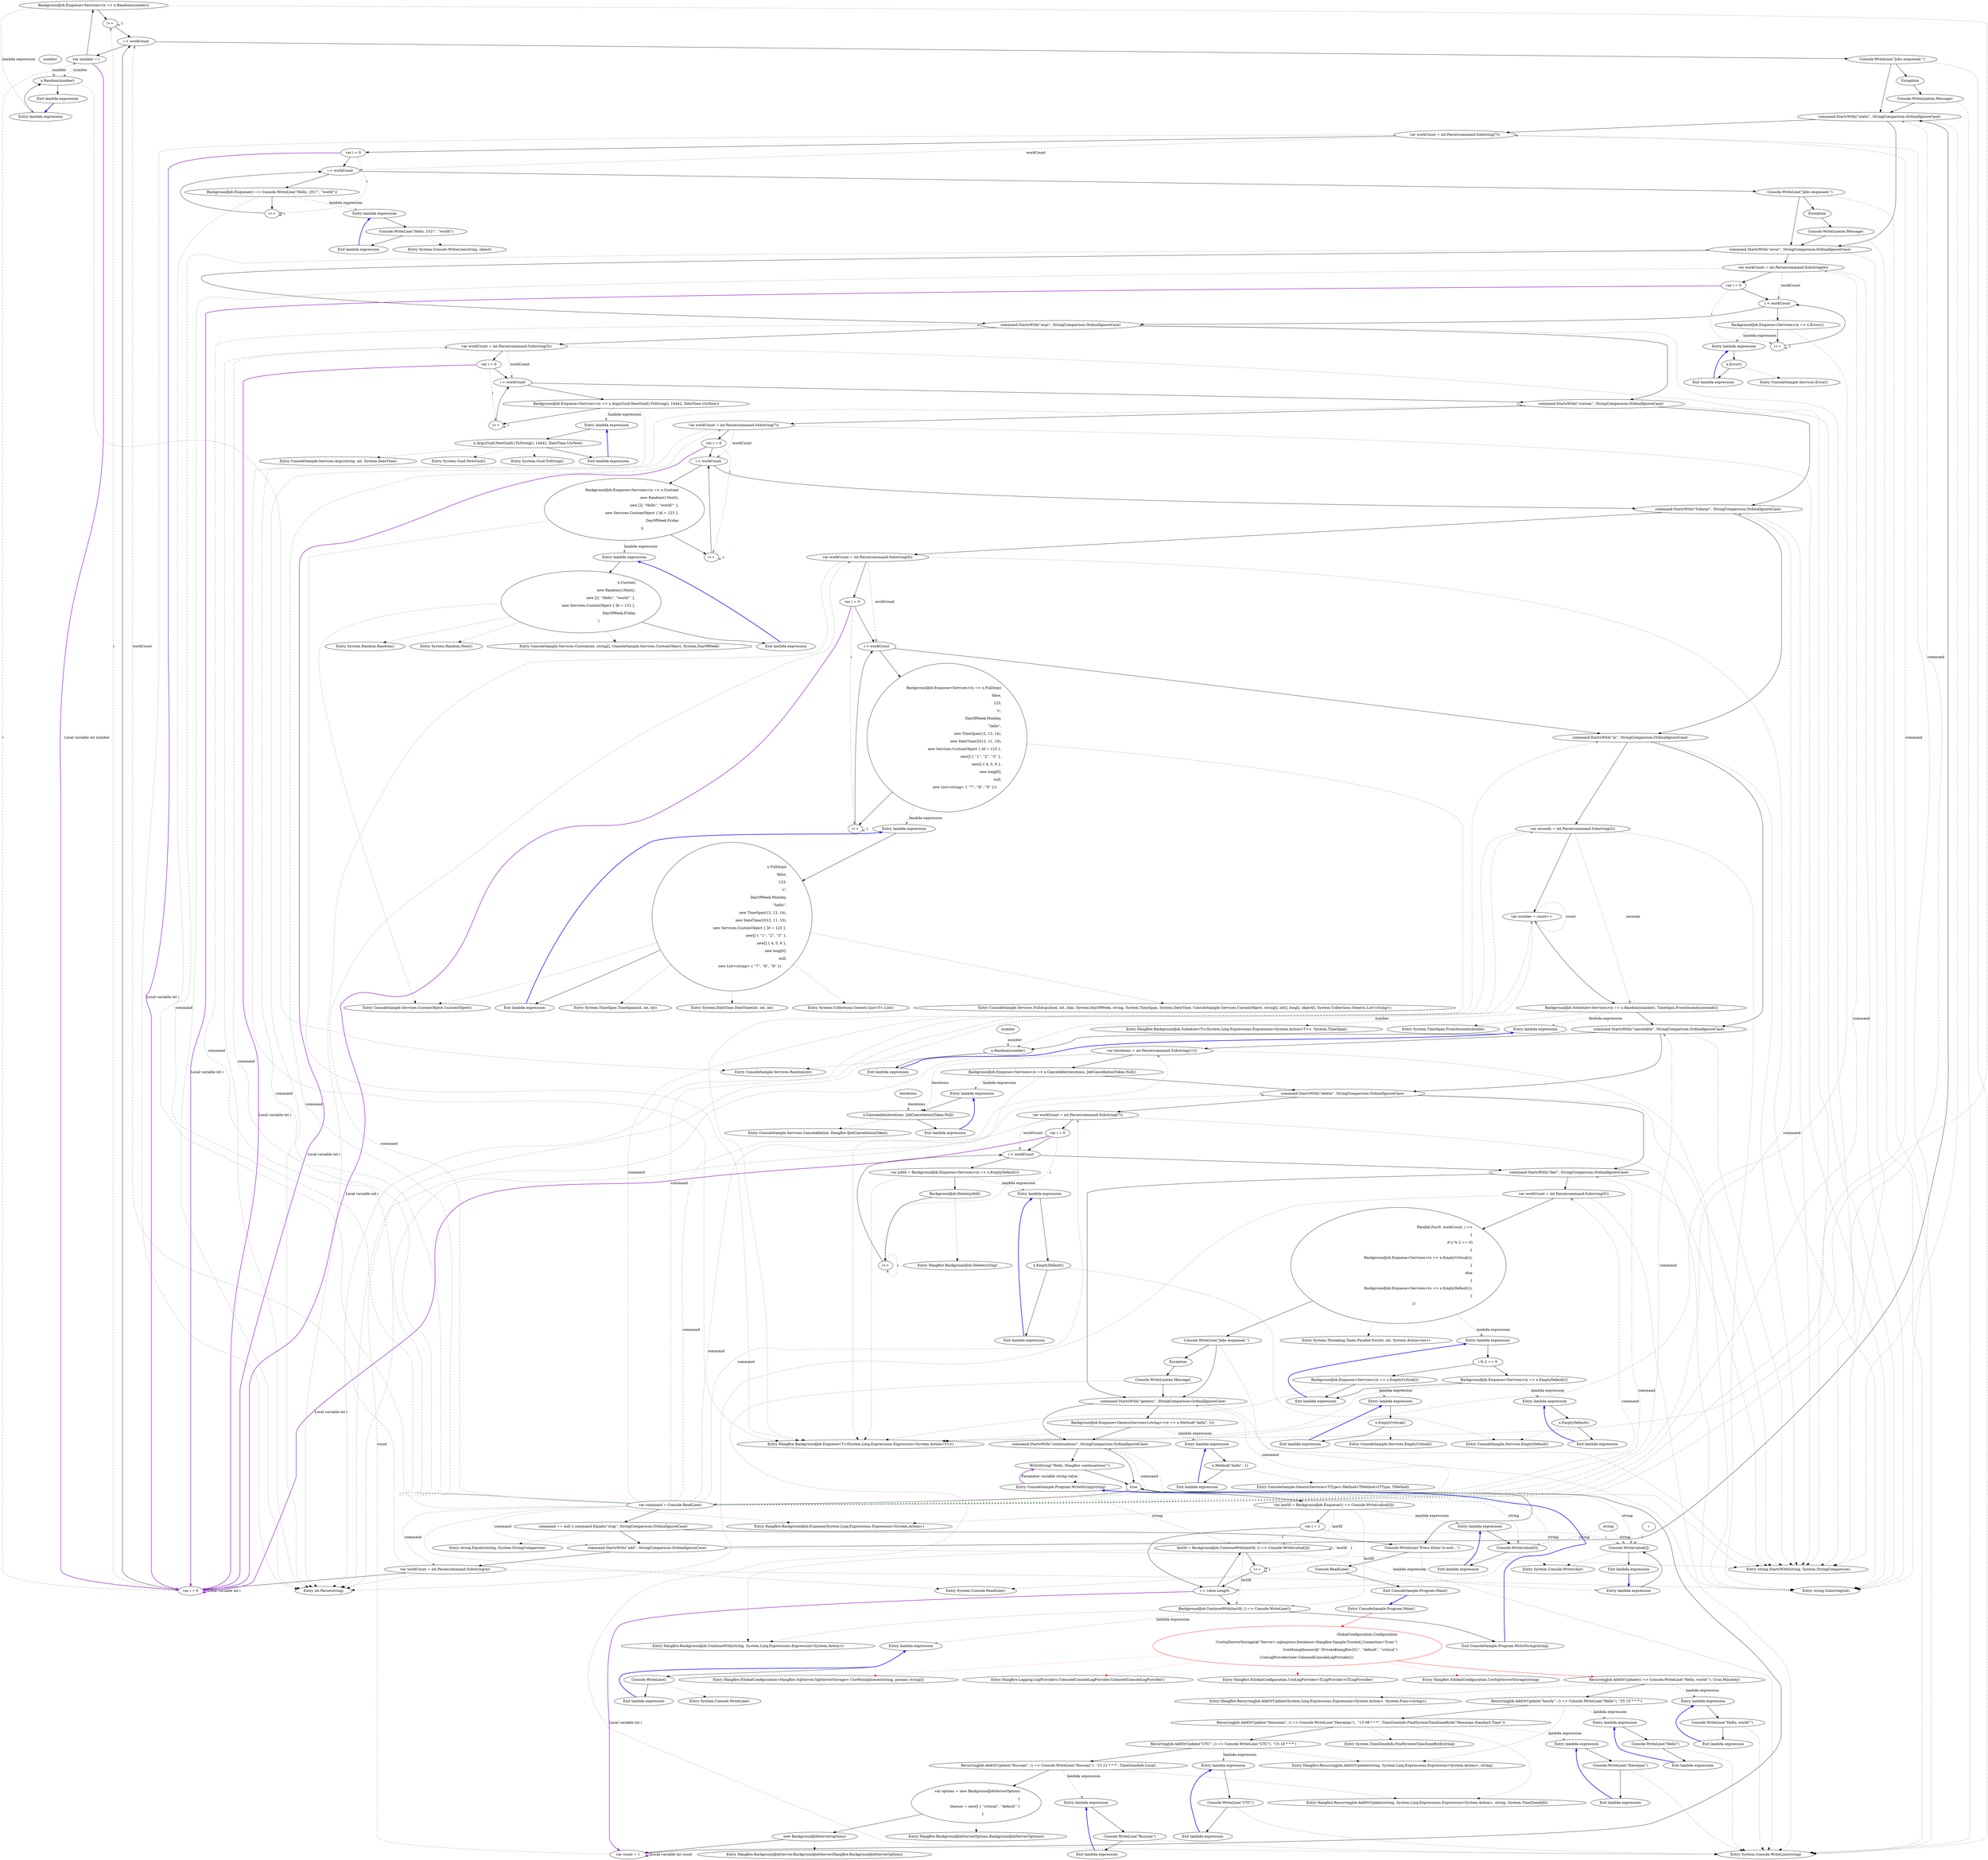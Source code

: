 digraph  {
n199 [label=number, span=""];
n200 [label=number, span=""];
n201 [label=iterations, span=""];
n202 [label=string, span=""];
n203 [label=i, span=""];
n0 [label="Entry ConsoleSample.Program.Main()", span="10-10", cluster="ConsoleSample.Program.Main()"];
n1 [label="GlobalConfiguration.Configuration\r\n                .UseSqlServerStorage(@''Server=.\sqlexpress;Database=Hangfire.Sample;Trusted_Connection=True;'')\r\n                .UseMsmqQueues(@''.\Private$\hangfire{0}'', ''default'', ''critical'')\r\n                .UseLogProvider(new ColouredConsoleLogProvider())", span="12-15", cluster="ConsoleSample.Program.Main()", color=red, community=0];
n2 [label="RecurringJob.AddOrUpdate(() => Console.WriteLine(''Hello, world!''), Cron.Minutely)", span="17-17", cluster="ConsoleSample.Program.Main()"];
n83 [label="Entry Hangfire.IGlobalConfiguration.UseSqlServerStorage(string)", span="25-25", cluster="Hangfire.IGlobalConfiguration.UseSqlServerStorage(string)"];
n84 [label="Entry Hangfire.IGlobalConfiguration<Hangfire.SqlServer.SqlServerStorage>.UseMsmqQueues(string, params string[])", span="24-24", cluster="Hangfire.IGlobalConfiguration<Hangfire.SqlServer.SqlServerStorage>.UseMsmqQueues(string, params string[])"];
n85 [label="Entry Hangfire.Logging.LogProviders.ColouredConsoleLogProvider.ColouredConsoleLogProvider()", span="1356-1356", cluster="Hangfire.Logging.LogProviders.ColouredConsoleLogProvider.ColouredConsoleLogProvider()"];
n86 [label="Entry Hangfire.IGlobalConfiguration.UseLogProvider<TLogProvider>(TLogProvider)", span="52-52", cluster="Hangfire.IGlobalConfiguration.UseLogProvider<TLogProvider>(TLogProvider)"];
n3 [label="RecurringJob.AddOrUpdate(''hourly'', () => Console.WriteLine(''Hello''), ''25 15 * * *'')", span="18-18", cluster="ConsoleSample.Program.Main()"];
n87 [label="Entry Hangfire.RecurringJob.AddOrUpdate(System.Linq.Expressions.Expression<System.Action>, System.Func<string>)", span="52-52", cluster="Hangfire.RecurringJob.AddOrUpdate(System.Linq.Expressions.Expression<System.Action>, System.Func<string>)"];
n106 [label="Entry lambda expression", span="17-17", cluster="lambda expression"];
n4 [label="RecurringJob.AddOrUpdate(''Hawaiian'', () => Console.WriteLine(''Hawaiian''),  ''15 08 * * *'', TimeZoneInfo.FindSystemTimeZoneById(''Hawaiian Standard Time''))", span="20-20", cluster="ConsoleSample.Program.Main()"];
n88 [label="Entry Hangfire.RecurringJob.AddOrUpdate(string, System.Linq.Expressions.Expression<System.Action>, string)", span="27-27", cluster="Hangfire.RecurringJob.AddOrUpdate(string, System.Linq.Expressions.Expression<System.Action>, string)"];
n109 [label="Entry lambda expression", span="18-18", cluster="lambda expression"];
n5 [label="RecurringJob.AddOrUpdate(''UTC'', () => Console.WriteLine(''UTC''), ''15 18 * * *'')", span="21-21", cluster="ConsoleSample.Program.Main()"];
n89 [label="Entry System.TimeZoneInfo.FindSystemTimeZoneById(string)", span="0-0", cluster="System.TimeZoneInfo.FindSystemTimeZoneById(string)"];
n90 [label="Entry Hangfire.RecurringJob.AddOrUpdate(string, System.Linq.Expressions.Expression<System.Action>, string, System.TimeZoneInfo)", span="96-96", cluster="Hangfire.RecurringJob.AddOrUpdate(string, System.Linq.Expressions.Expression<System.Action>, string, System.TimeZoneInfo)"];
n112 [label="Entry lambda expression", span="20-20", cluster="lambda expression"];
n6 [label="RecurringJob.AddOrUpdate(''Russian'', () => Console.WriteLine(''Russian''), ''15 21 * * *'', TimeZoneInfo.Local)", span="22-22", cluster="ConsoleSample.Program.Main()"];
n115 [label="Entry lambda expression", span="21-21", cluster="lambda expression"];
n7 [label="var options = new BackgroundJobServerOptions\r\n            {\r\n                Queues = new[] { ''critical'', ''default'' }\r\n            }", span="24-27", cluster="ConsoleSample.Program.Main()"];
n118 [label="Entry lambda expression", span="22-22", cluster="lambda expression"];
n8 [label="new BackgroundJobServer(options)", span="29-29", cluster="ConsoleSample.Program.Main()"];
n91 [label="Entry Hangfire.BackgroundJobServerOptions.BackgroundJobServerOptions()", span="33-33", cluster="Hangfire.BackgroundJobServerOptions.BackgroundJobServerOptions()"];
n9 [label="var count = 1", span="31-31", cluster="ConsoleSample.Program.Main()"];
n92 [label="Entry Hangfire.BackgroundJobServer.BackgroundJobServer(Hangfire.BackgroundJobServerOptions)", span="60-60", cluster="Hangfire.BackgroundJobServer.BackgroundJobServer(Hangfire.BackgroundJobServerOptions)"];
n10 [label=true, span="33-33", cluster="ConsoleSample.Program.Main()"];
n58 [label="var number = count++", span="134-134", cluster="ConsoleSample.Program.Main()"];
n11 [label="var command = Console.ReadLine()", span="35-35", cluster="ConsoleSample.Program.Main()"];
n80 [label="Console.WriteLine(''Press Enter to exit...'')", span="190-190", cluster="ConsoleSample.Program.Main()"];
n12 [label="command == null || command.Equals(''stop'', StringComparison.OrdinalIgnoreCase)", span="37-37", cluster="ConsoleSample.Program.Main()"];
n93 [label="Entry System.Console.ReadLine()", span="0-0", cluster="System.Console.ReadLine()"];
n13 [label="command.StartsWith(''add'', StringComparison.OrdinalIgnoreCase)", span="42-42", cluster="ConsoleSample.Program.Main()"];
n14 [label="var workCount = int.Parse(command.Substring(4))", span="46-46", cluster="ConsoleSample.Program.Main()"];
n23 [label="command.StartsWith(''static'', StringComparison.OrdinalIgnoreCase)", span="60-60", cluster="ConsoleSample.Program.Main()"];
n24 [label="var workCount = int.Parse(command.Substring(7))", span="64-64", cluster="ConsoleSample.Program.Main()"];
n32 [label="command.StartsWith(''error'', StringComparison.OrdinalIgnoreCase)", span="77-77", cluster="ConsoleSample.Program.Main()"];
n33 [label="var workCount = int.Parse(command.Substring(6))", span="79-79", cluster="ConsoleSample.Program.Main()"];
n38 [label="command.StartsWith(''args'', StringComparison.OrdinalIgnoreCase)", span="86-86", cluster="ConsoleSample.Program.Main()"];
n39 [label="var workCount = int.Parse(command.Substring(5))", span="88-88", cluster="ConsoleSample.Program.Main()"];
n44 [label="command.StartsWith(''custom'', StringComparison.OrdinalIgnoreCase)", span="95-95", cluster="ConsoleSample.Program.Main()"];
n45 [label="var workCount = int.Parse(command.Substring(7))", span="97-97", cluster="ConsoleSample.Program.Main()"];
n50 [label="command.StartsWith(''fullargs'', StringComparison.OrdinalIgnoreCase)", span="109-109", cluster="ConsoleSample.Program.Main()"];
n51 [label="var workCount = int.Parse(command.Substring(9))", span="111-111", cluster="ConsoleSample.Program.Main()"];
n56 [label="command.StartsWith(''in'', StringComparison.OrdinalIgnoreCase)", span="131-131", cluster="ConsoleSample.Program.Main()"];
n57 [label="var seconds = int.Parse(command.Substring(2))", span="133-133", cluster="ConsoleSample.Program.Main()"];
n60 [label="command.StartsWith(''cancelable'', StringComparison.OrdinalIgnoreCase)", span="138-138", cluster="ConsoleSample.Program.Main()"];
n61 [label="var iterations = int.Parse(command.Substring(11))", span="140-140", cluster="ConsoleSample.Program.Main()"];
n63 [label="command.StartsWith(''delete'', StringComparison.OrdinalIgnoreCase)", span="144-144", cluster="ConsoleSample.Program.Main()"];
n64 [label="var workCount = int.Parse(command.Substring(7))", span="146-146", cluster="ConsoleSample.Program.Main()"];
n70 [label="command.StartsWith(''fast'', StringComparison.OrdinalIgnoreCase)", span="154-154", cluster="ConsoleSample.Program.Main()"];
n71 [label="var workCount = int.Parse(command.Substring(5))", span="158-158", cluster="ConsoleSample.Program.Main()"];
n76 [label="command.StartsWith(''generic'', StringComparison.OrdinalIgnoreCase)", span="178-178", cluster="ConsoleSample.Program.Main()"];
n78 [label="command.StartsWith(''continuations'', StringComparison.OrdinalIgnoreCase)", span="183-183", cluster="ConsoleSample.Program.Main()"];
n94 [label="Entry string.Equals(string, System.StringComparison)", span="0-0", cluster="string.Equals(string, System.StringComparison)"];
n95 [label="Entry string.StartsWith(string, System.StringComparison)", span="0-0", cluster="string.StartsWith(string, System.StringComparison)"];
n15 [label="var i = 0", span="47-47", cluster="ConsoleSample.Program.Main()"];
n96 [label="Entry string.Substring(int)", span="0-0", cluster="string.Substring(int)"];
n97 [label="Entry int.Parse(string)", span="0-0", cluster="int.Parse(string)"];
n16 [label="i < workCount", span="47-47", cluster="ConsoleSample.Program.Main()"];
n17 [label="var number = i", span="49-49", cluster="ConsoleSample.Program.Main()"];
n19 [label="i++", span="47-47", cluster="ConsoleSample.Program.Main()"];
n20 [label="Console.WriteLine(''Jobs enqueued.'')", span="52-52", cluster="ConsoleSample.Program.Main()"];
n18 [label="BackgroundJob.Enqueue<Services>(x => x.Random(number))", span="50-50", cluster="ConsoleSample.Program.Main()"];
n122 [label="x.Random(number)", span="50-50", cluster="lambda expression"];
n98 [label="Entry Hangfire.BackgroundJob.Enqueue<T>(System.Linq.Expressions.Expression<System.Action<T>>)", span="77-77", cluster="Hangfire.BackgroundJob.Enqueue<T>(System.Linq.Expressions.Expression<System.Action<T>>)"];
n121 [label="Entry lambda expression", span="50-50", cluster="lambda expression"];
n21 [label=Exception, span="54-54", cluster="ConsoleSample.Program.Main()"];
n99 [label="Entry System.Console.WriteLine(string)", span="0-0", cluster="System.Console.WriteLine(string)"];
n22 [label="Console.WriteLine(ex.Message)", span="56-56", cluster="ConsoleSample.Program.Main()"];
n25 [label="var i = 0", span="65-65", cluster="ConsoleSample.Program.Main()"];
n26 [label="i < workCount", span="65-65", cluster="ConsoleSample.Program.Main()"];
n28 [label="i++", span="65-65", cluster="ConsoleSample.Program.Main()"];
n27 [label="BackgroundJob.Enqueue(() => Console.WriteLine(''Hello, {0}!'', ''world''))", span="67-67", cluster="ConsoleSample.Program.Main()"];
n29 [label="Console.WriteLine(''Jobs enqueued.'')", span="69-69", cluster="ConsoleSample.Program.Main()"];
n100 [label="Entry Hangfire.BackgroundJob.Enqueue(System.Linq.Expressions.Expression<System.Action>)", span="61-61", cluster="Hangfire.BackgroundJob.Enqueue(System.Linq.Expressions.Expression<System.Action>)"];
n125 [label="Entry lambda expression", span="67-67", cluster="lambda expression"];
n30 [label=Exception, span="71-71", cluster="ConsoleSample.Program.Main()"];
n31 [label="Console.WriteLine(ex.Message)", span="73-73", cluster="ConsoleSample.Program.Main()"];
n34 [label="var i = 0", span="80-80", cluster="ConsoleSample.Program.Main()"];
n35 [label="i < workCount", span="80-80", cluster="ConsoleSample.Program.Main()"];
n37 [label="i++", span="80-80", cluster="ConsoleSample.Program.Main()"];
n36 [label="BackgroundJob.Enqueue<Services>(x => x.Error())", span="82-82", cluster="ConsoleSample.Program.Main()"];
n129 [label="Entry lambda expression", span="82-82", cluster="lambda expression"];
n40 [label="var i = 0", span="89-89", cluster="ConsoleSample.Program.Main()"];
n41 [label="i < workCount", span="89-89", cluster="ConsoleSample.Program.Main()"];
n43 [label="i++", span="89-89", cluster="ConsoleSample.Program.Main()"];
n42 [label="BackgroundJob.Enqueue<Services>(x => x.Args(Guid.NewGuid().ToString(), 14442, DateTime.UtcNow))", span="91-91", cluster="ConsoleSample.Program.Main()"];
n133 [label="Entry lambda expression", span="91-91", cluster="lambda expression"];
n46 [label="var i = 0", span="98-98", cluster="ConsoleSample.Program.Main()"];
n47 [label="i < workCount", span="98-98", cluster="ConsoleSample.Program.Main()"];
n49 [label="i++", span="98-98", cluster="ConsoleSample.Program.Main()"];
n48 [label="BackgroundJob.Enqueue<Services>(x => x.Custom(\r\n                                new Random().Next(),\r\n                                new []{ ''Hello'', ''world!'' },\r\n                                new Services.CustomObject { Id = 123 },\r\n                                DayOfWeek.Friday\r\n                                ))", span="100-105", cluster="ConsoleSample.Program.Main()"];
n139 [label="Entry lambda expression", span="100-105", cluster="lambda expression"];
n52 [label="var i = 0", span="112-112", cluster="ConsoleSample.Program.Main()"];
n53 [label="i < workCount", span="112-112", cluster="ConsoleSample.Program.Main()"];
n55 [label="i++", span="112-112", cluster="ConsoleSample.Program.Main()"];
n54 [label="BackgroundJob.Enqueue<Services>(x => x.FullArgs(\r\n                                false,\r\n                                123,\r\n                                'c',\r\n                                DayOfWeek.Monday,\r\n                                ''hello'',\r\n                                new TimeSpan(12, 13, 14),\r\n                                new DateTime(2012, 11, 10),\r\n                                new Services.CustomObject { Id = 123 },\r\n                                new[] { ''1'', ''2'', ''3'' },\r\n                                new[] { 4, 5, 6 },\r\n                                new long[0],\r\n                                null,\r\n                                new List<string> { ''7'', ''8'', ''9'' }))", span="114-127", cluster="ConsoleSample.Program.Main()"];
n146 [label="Entry lambda expression", span="114-127", cluster="lambda expression"];
n59 [label="BackgroundJob.Schedule<Services>(x => x.Random(number), TimeSpan.FromSeconds(seconds))", span="135-135", cluster="ConsoleSample.Program.Main()"];
n154 [label="x.Random(number)", span="135-135", cluster="lambda expression"];
n101 [label="Entry System.TimeSpan.FromSeconds(double)", span="0-0", cluster="System.TimeSpan.FromSeconds(double)"];
n102 [label="Entry Hangfire.BackgroundJob.Schedule<T>(System.Linq.Expressions.Expression<System.Action<T>>, System.TimeSpan)", span="120-120", cluster="Hangfire.BackgroundJob.Schedule<T>(System.Linq.Expressions.Expression<System.Action<T>>, System.TimeSpan)"];
n153 [label="Entry lambda expression", span="135-135", cluster="lambda expression"];
n62 [label="BackgroundJob.Enqueue<Services>(x => x.Cancelable(iterations, JobCancellationToken.Null))", span="141-141", cluster="ConsoleSample.Program.Main()"];
n157 [label="x.Cancelable(iterations, JobCancellationToken.Null)", span="141-141", cluster="lambda expression"];
n156 [label="Entry lambda expression", span="141-141", cluster="lambda expression"];
n65 [label="var i = 0", span="147-147", cluster="ConsoleSample.Program.Main()"];
n66 [label="i < workCount", span="147-147", cluster="ConsoleSample.Program.Main()"];
n69 [label="i++", span="147-147", cluster="ConsoleSample.Program.Main()"];
n67 [label="var jobId = BackgroundJob.Enqueue<Services>(x => x.EmptyDefault())", span="149-149", cluster="ConsoleSample.Program.Main()"];
n68 [label="BackgroundJob.Delete(jobId)", span="150-150", cluster="ConsoleSample.Program.Main()"];
n160 [label="Entry lambda expression", span="149-149", cluster="lambda expression"];
n103 [label="Entry Hangfire.BackgroundJob.Delete(string)", span="149-149", cluster="Hangfire.BackgroundJob.Delete(string)"];
n72 [label="Parallel.For(0, workCount, i =>\r\n                            {\r\n                                if (i % 2 == 0)\r\n                                {\r\n                                    BackgroundJob.Enqueue<Services>(x => x.EmptyCritical());\r\n                                }\r\n                                else\r\n                                {\r\n                                    BackgroundJob.Enqueue<Services>(x => x.EmptyDefault());\r\n                                }\r\n                            })", span="159-169", cluster="ConsoleSample.Program.Main()"];
n73 [label="Console.WriteLine(''Jobs enqueued.'')", span="170-170", cluster="ConsoleSample.Program.Main()"];
n104 [label="Entry System.Threading.Tasks.Parallel.For(int, int, System.Action<int>)", span="0-0", cluster="System.Threading.Tasks.Parallel.For(int, int, System.Action<int>)"];
n164 [label="Entry lambda expression", span="159-169", cluster="lambda expression"];
n74 [label=Exception, span="172-172", cluster="ConsoleSample.Program.Main()"];
n75 [label="Console.WriteLine(ex.Message)", span="174-174", cluster="ConsoleSample.Program.Main()"];
n77 [label="BackgroundJob.Enqueue<GenericServices<string>>(x => x.Method(''hello'', 1))", span="180-180", cluster="ConsoleSample.Program.Main()"];
n176 [label="Entry lambda expression", span="180-180", cluster="lambda expression"];
n79 [label="WriteString(''Hello, Hangfire continuations!'')", span="185-185", cluster="ConsoleSample.Program.Main()"];
n105 [label="Entry ConsoleSample.Program.WriteString(string)", span="194-194", cluster="ConsoleSample.Program.WriteString(string)"];
n81 [label="Console.ReadLine()", span="191-191", cluster="ConsoleSample.Program.Main()"];
n82 [label="Exit ConsoleSample.Program.Main()", span="10-10", cluster="ConsoleSample.Program.Main()"];
n107 [label="Console.WriteLine(''Hello, world!'')", span="17-17", cluster="lambda expression"];
n108 [label="Exit lambda expression", span="17-17", cluster="lambda expression"];
n110 [label="Console.WriteLine(''Hello'')", span="18-18", cluster="lambda expression"];
n111 [label="Exit lambda expression", span="18-18", cluster="lambda expression"];
n113 [label="Console.WriteLine(''Hawaiian'')", span="20-20", cluster="lambda expression"];
n114 [label="Exit lambda expression", span="20-20", cluster="lambda expression"];
n116 [label="Console.WriteLine(''UTC'')", span="21-21", cluster="lambda expression"];
n117 [label="Exit lambda expression", span="21-21", cluster="lambda expression"];
n119 [label="Console.WriteLine(''Russian'')", span="22-22", cluster="lambda expression"];
n120 [label="Exit lambda expression", span="22-22", cluster="lambda expression"];
n123 [label="Exit lambda expression", span="50-50", cluster="lambda expression"];
n124 [label="Entry ConsoleSample.Services.Random(int)", span="30-30", cluster="ConsoleSample.Services.Random(int)"];
n126 [label="Console.WriteLine(''Hello, {0}!'', ''world'')", span="67-67", cluster="lambda expression"];
n127 [label="Exit lambda expression", span="67-67", cluster="lambda expression"];
n128 [label="Entry System.Console.WriteLine(string, object)", span="0-0", cluster="System.Console.WriteLine(string, object)"];
n130 [label="x.Error()", span="82-82", cluster="lambda expression"];
n131 [label="Exit lambda expression", span="82-82", cluster="lambda expression"];
n132 [label="Entry ConsoleSample.Services.Error()", span="23-23", cluster="ConsoleSample.Services.Error()"];
n134 [label="x.Args(Guid.NewGuid().ToString(), 14442, DateTime.UtcNow)", span="91-91", cluster="lambda expression"];
n135 [label="Exit lambda expression", span="91-91", cluster="lambda expression"];
n136 [label="Entry System.Guid.NewGuid()", span="0-0", cluster="System.Guid.NewGuid()"];
n137 [label="Entry System.Guid.ToString()", span="0-0", cluster="System.Guid.ToString()"];
n138 [label="Entry ConsoleSample.Services.Args(string, int, System.DateTime)", span="67-67", cluster="ConsoleSample.Services.Args(string, int, System.DateTime)"];
n140 [label="x.Custom(\r\n                                new Random().Next(),\r\n                                new []{ ''Hello'', ''world!'' },\r\n                                new Services.CustomObject { Id = 123 },\r\n                                DayOfWeek.Friday\r\n                                )", span="100-105", cluster="lambda expression"];
n141 [label="Exit lambda expression", span="100-105", cluster="lambda expression"];
n142 [label="Entry System.Random.Random()", span="0-0", cluster="System.Random.Random()"];
n143 [label="Entry System.Random.Next()", span="0-0", cluster="System.Random.Next()"];
n144 [label="Entry ConsoleSample.Services.CustomObject.CustomObject()", span="93-93", cluster="ConsoleSample.Services.CustomObject.CustomObject()"];
n145 [label="Entry ConsoleSample.Services.Custom(int, string[], ConsoleSample.Services.CustomObject, System.DayOfWeek)", span="72-72", cluster="ConsoleSample.Services.Custom(int, string[], ConsoleSample.Services.CustomObject, System.DayOfWeek)"];
n147 [label="x.FullArgs(\r\n                                false,\r\n                                123,\r\n                                'c',\r\n                                DayOfWeek.Monday,\r\n                                ''hello'',\r\n                                new TimeSpan(12, 13, 14),\r\n                                new DateTime(2012, 11, 10),\r\n                                new Services.CustomObject { Id = 123 },\r\n                                new[] { ''1'', ''2'', ''3'' },\r\n                                new[] { 4, 5, 6 },\r\n                                new long[0],\r\n                                null,\r\n                                new List<string> { ''7'', ''8'', ''9'' })", span="114-127", cluster="lambda expression"];
n148 [label="Exit lambda expression", span="114-127", cluster="lambda expression"];
n149 [label="Entry System.TimeSpan.TimeSpan(int, int, int)", span="0-0", cluster="System.TimeSpan.TimeSpan(int, int, int)"];
n150 [label="Entry System.DateTime.DateTime(int, int, int)", span="0-0", cluster="System.DateTime.DateTime(int, int, int)"];
n151 [label="Entry System.Collections.Generic.List<T>.List()", span="0-0", cluster="System.Collections.Generic.List<T>.List()"];
n152 [label="Entry ConsoleSample.Services.FullArgs(bool, int, char, System.DayOfWeek, string, System.TimeSpan, System.DateTime, ConsoleSample.Services.CustomObject, string[], int[], long[], object[], System.Collections.Generic.List<string>)", span="76-76", cluster="ConsoleSample.Services.FullArgs(bool, int, char, System.DayOfWeek, string, System.TimeSpan, System.DateTime, ConsoleSample.Services.CustomObject, string[], int[], long[], object[], System.Collections.Generic.List<string>)"];
n155 [label="Exit lambda expression", span="135-135", cluster="lambda expression"];
n158 [label="Exit lambda expression", span="141-141", cluster="lambda expression"];
n159 [label="Entry ConsoleSample.Services.Cancelable(int, Hangfire.IJobCancellationToken)", span="47-47", cluster="ConsoleSample.Services.Cancelable(int, Hangfire.IJobCancellationToken)"];
n161 [label="x.EmptyDefault()", span="149-149", cluster="lambda expression"];
n162 [label="Exit lambda expression", span="149-149", cluster="lambda expression"];
n163 [label="Entry ConsoleSample.Services.EmptyDefault()", span="13-13", cluster="ConsoleSample.Services.EmptyDefault()"];
n165 [label="i % 2 == 0", span="161-161", cluster="lambda expression"];
n166 [label="BackgroundJob.Enqueue<Services>(x => x.EmptyCritical())", span="163-163", cluster="lambda expression"];
n167 [label="BackgroundJob.Enqueue<Services>(x => x.EmptyDefault())", span="167-167", cluster="lambda expression"];
n168 [label="Exit lambda expression", span="159-169", cluster="lambda expression"];
n169 [label="Entry lambda expression", span="163-163", cluster="lambda expression"];
n173 [label="Entry lambda expression", span="167-167", cluster="lambda expression"];
n170 [label="x.EmptyCritical()", span="163-163", cluster="lambda expression"];
n171 [label="Exit lambda expression", span="163-163", cluster="lambda expression"];
n172 [label="Entry ConsoleSample.Services.EmptyCritical()", span="18-18", cluster="ConsoleSample.Services.EmptyCritical()"];
n174 [label="x.EmptyDefault()", span="167-167", cluster="lambda expression"];
n175 [label="Exit lambda expression", span="167-167", cluster="lambda expression"];
n177 [label="x.Method(''hello'', 1)", span="180-180", cluster="lambda expression"];
n178 [label="Exit lambda expression", span="180-180", cluster="lambda expression"];
n179 [label="Entry ConsoleSample.GenericServices<TType>.Method<TMethod>(TType, TMethod)", span="6-6", cluster="ConsoleSample.GenericServices<TType>.Method<TMethod>(TType, TMethod)"];
n180 [label="var lastId = BackgroundJob.Enqueue(() => Console.Write(value[0]))", span="196-196", cluster="ConsoleSample.Program.WriteString(string)"];
n189 [label="Console.Write(value[0])", span="196-196", cluster="lambda expression"];
n182 [label="i < value.Length", span="198-198", cluster="ConsoleSample.Program.WriteString(string)"];
n183 [label="lastId = BackgroundJob.ContinueWith(lastId, () => Console.Write(value[i]))", span="200-200", cluster="ConsoleSample.Program.WriteString(string)"];
n193 [label="Console.Write(value[i])", span="200-200", cluster="lambda expression"];
n181 [label="var i = 1", span="198-198", cluster="ConsoleSample.Program.WriteString(string)"];
n188 [label="Entry lambda expression", span="196-196", cluster="lambda expression"];
n185 [label="BackgroundJob.ContinueWith(lastId, () => Console.WriteLine())", span="203-203", cluster="ConsoleSample.Program.WriteString(string)"];
n184 [label="i++", span="198-198", cluster="ConsoleSample.Program.WriteString(string)"];
n187 [label="Entry Hangfire.BackgroundJob.ContinueWith(string, System.Linq.Expressions.Expression<System.Action>)", span="200-200", cluster="Hangfire.BackgroundJob.ContinueWith(string, System.Linq.Expressions.Expression<System.Action>)"];
n192 [label="Entry lambda expression", span="200-200", cluster="lambda expression"];
n186 [label="Exit ConsoleSample.Program.WriteString(string)", span="194-194", cluster="ConsoleSample.Program.WriteString(string)"];
n195 [label="Entry lambda expression", span="203-203", cluster="lambda expression"];
n190 [label="Exit lambda expression", span="196-196", cluster="lambda expression"];
n191 [label="Entry System.Console.Write(char)", span="0-0", cluster="System.Console.Write(char)"];
n194 [label="Exit lambda expression", span="200-200", cluster="lambda expression"];
n196 [label="Console.WriteLine()", span="203-203", cluster="lambda expression"];
n197 [label="Exit lambda expression", span="203-203", cluster="lambda expression"];
n198 [label="Entry System.Console.WriteLine()", span="0-0", cluster="System.Console.WriteLine()"];
n199 -> n122  [key=1, style=dashed, color=darkseagreen4, label=number];
n200 -> n154  [key=1, style=dashed, color=darkseagreen4, label=number];
n201 -> n157  [key=1, style=dashed, color=darkseagreen4, label=iterations];
n202 -> n189  [key=1, style=dashed, color=darkseagreen4, label=string];
n202 -> n193  [key=1, style=dashed, color=darkseagreen4, label=string];
n203 -> n193  [key=1, style=dashed, color=darkseagreen4, label=i];
n0 -> n1  [key=0, style=solid, color=red];
n1 -> n2  [key=0, style=solid, color=red];
n1 -> n83  [key=2, style=dotted, color=red];
n1 -> n84  [key=2, style=dotted, color=red];
n1 -> n85  [key=2, style=dotted, color=red];
n1 -> n86  [key=2, style=dotted, color=red];
n2 -> n3  [key=0, style=solid];
n2 -> n87  [key=2, style=dotted];
n2 -> n106  [key=1, style=dashed, color=darkseagreen4, label="lambda expression"];
n3 -> n4  [key=0, style=solid];
n3 -> n88  [key=2, style=dotted];
n3 -> n109  [key=1, style=dashed, color=darkseagreen4, label="lambda expression"];
n106 -> n107  [key=0, style=solid];
n4 -> n5  [key=0, style=solid];
n4 -> n89  [key=2, style=dotted];
n4 -> n90  [key=2, style=dotted];
n4 -> n112  [key=1, style=dashed, color=darkseagreen4, label="lambda expression"];
n109 -> n110  [key=0, style=solid];
n5 -> n6  [key=0, style=solid];
n5 -> n88  [key=2, style=dotted];
n5 -> n115  [key=1, style=dashed, color=darkseagreen4, label="lambda expression"];
n112 -> n113  [key=0, style=solid];
n6 -> n7  [key=0, style=solid];
n6 -> n90  [key=2, style=dotted];
n6 -> n118  [key=1, style=dashed, color=darkseagreen4, label="lambda expression"];
n115 -> n116  [key=0, style=solid];
n7 -> n8  [key=0, style=solid];
n7 -> n91  [key=2, style=dotted];
n118 -> n119  [key=0, style=solid];
n8 -> n9  [key=0, style=solid];
n8 -> n92  [key=2, style=dotted];
n9 -> n10  [key=0, style=solid];
n9 -> n58  [key=1, style=dashed, color=darkseagreen4, label=count];
n9 -> n9  [key=3, color=darkorchid, style=bold, label="Local variable int count"];
n10 -> n11  [key=0, style=solid];
n10 -> n80  [key=0, style=solid];
n58 -> n59  [key=0, style=solid];
n58 -> n58  [key=1, style=dashed, color=darkseagreen4, label=count];
n58 -> n154  [key=1, style=dashed, color=darkseagreen4, label=number];
n11 -> n12  [key=0, style=solid];
n11 -> n93  [key=2, style=dotted];
n11 -> n13  [key=1, style=dashed, color=darkseagreen4, label=command];
n11 -> n14  [key=1, style=dashed, color=darkseagreen4, label=command];
n11 -> n23  [key=1, style=dashed, color=darkseagreen4, label=command];
n11 -> n24  [key=1, style=dashed, color=darkseagreen4, label=command];
n11 -> n32  [key=1, style=dashed, color=darkseagreen4, label=command];
n11 -> n33  [key=1, style=dashed, color=darkseagreen4, label=command];
n11 -> n38  [key=1, style=dashed, color=darkseagreen4, label=command];
n11 -> n39  [key=1, style=dashed, color=darkseagreen4, label=command];
n11 -> n44  [key=1, style=dashed, color=darkseagreen4, label=command];
n11 -> n45  [key=1, style=dashed, color=darkseagreen4, label=command];
n11 -> n50  [key=1, style=dashed, color=darkseagreen4, label=command];
n11 -> n51  [key=1, style=dashed, color=darkseagreen4, label=command];
n11 -> n56  [key=1, style=dashed, color=darkseagreen4, label=command];
n11 -> n57  [key=1, style=dashed, color=darkseagreen4, label=command];
n11 -> n60  [key=1, style=dashed, color=darkseagreen4, label=command];
n11 -> n61  [key=1, style=dashed, color=darkseagreen4, label=command];
n11 -> n63  [key=1, style=dashed, color=darkseagreen4, label=command];
n11 -> n64  [key=1, style=dashed, color=darkseagreen4, label=command];
n11 -> n70  [key=1, style=dashed, color=darkseagreen4, label=command];
n11 -> n71  [key=1, style=dashed, color=darkseagreen4, label=command];
n11 -> n76  [key=1, style=dashed, color=darkseagreen4, label=command];
n11 -> n78  [key=1, style=dashed, color=darkseagreen4, label=command];
n80 -> n81  [key=0, style=solid];
n80 -> n99  [key=2, style=dotted];
n12 -> n13  [key=0, style=solid];
n12 -> n80  [key=0, style=solid];
n12 -> n94  [key=2, style=dotted];
n13 -> n14  [key=0, style=solid];
n13 -> n23  [key=0, style=solid];
n13 -> n95  [key=2, style=dotted];
n14 -> n15  [key=0, style=solid];
n14 -> n96  [key=2, style=dotted];
n14 -> n97  [key=2, style=dotted];
n14 -> n16  [key=1, style=dashed, color=darkseagreen4, label=workCount];
n23 -> n24  [key=0, style=solid];
n23 -> n32  [key=0, style=solid];
n23 -> n95  [key=2, style=dotted];
n24 -> n25  [key=0, style=solid];
n24 -> n96  [key=2, style=dotted];
n24 -> n97  [key=2, style=dotted];
n24 -> n26  [key=1, style=dashed, color=darkseagreen4, label=workCount];
n32 -> n33  [key=0, style=solid];
n32 -> n38  [key=0, style=solid];
n32 -> n95  [key=2, style=dotted];
n33 -> n34  [key=0, style=solid];
n33 -> n96  [key=2, style=dotted];
n33 -> n97  [key=2, style=dotted];
n33 -> n35  [key=1, style=dashed, color=darkseagreen4, label=workCount];
n38 -> n39  [key=0, style=solid];
n38 -> n44  [key=0, style=solid];
n38 -> n95  [key=2, style=dotted];
n39 -> n40  [key=0, style=solid];
n39 -> n96  [key=2, style=dotted];
n39 -> n97  [key=2, style=dotted];
n39 -> n41  [key=1, style=dashed, color=darkseagreen4, label=workCount];
n44 -> n45  [key=0, style=solid];
n44 -> n50  [key=0, style=solid];
n44 -> n95  [key=2, style=dotted];
n45 -> n46  [key=0, style=solid];
n45 -> n96  [key=2, style=dotted];
n45 -> n97  [key=2, style=dotted];
n45 -> n47  [key=1, style=dashed, color=darkseagreen4, label=workCount];
n50 -> n51  [key=0, style=solid];
n50 -> n56  [key=0, style=solid];
n50 -> n95  [key=2, style=dotted];
n51 -> n52  [key=0, style=solid];
n51 -> n96  [key=2, style=dotted];
n51 -> n97  [key=2, style=dotted];
n51 -> n53  [key=1, style=dashed, color=darkseagreen4, label=workCount];
n56 -> n57  [key=0, style=solid];
n56 -> n60  [key=0, style=solid];
n56 -> n95  [key=2, style=dotted];
n57 -> n58  [key=0, style=solid];
n57 -> n96  [key=2, style=dotted];
n57 -> n97  [key=2, style=dotted];
n57 -> n59  [key=1, style=dashed, color=darkseagreen4, label=seconds];
n60 -> n61  [key=0, style=solid];
n60 -> n63  [key=0, style=solid];
n60 -> n95  [key=2, style=dotted];
n61 -> n62  [key=0, style=solid];
n61 -> n96  [key=2, style=dotted];
n61 -> n97  [key=2, style=dotted];
n61 -> n157  [key=1, style=dashed, color=darkseagreen4, label=iterations];
n63 -> n64  [key=0, style=solid];
n63 -> n70  [key=0, style=solid];
n63 -> n95  [key=2, style=dotted];
n64 -> n65  [key=0, style=solid];
n64 -> n96  [key=2, style=dotted];
n64 -> n97  [key=2, style=dotted];
n64 -> n66  [key=1, style=dashed, color=darkseagreen4, label=workCount];
n70 -> n71  [key=0, style=solid];
n70 -> n76  [key=0, style=solid];
n70 -> n95  [key=2, style=dotted];
n71 -> n72  [key=0, style=solid];
n71 -> n96  [key=2, style=dotted];
n71 -> n97  [key=2, style=dotted];
n76 -> n77  [key=0, style=solid];
n76 -> n78  [key=0, style=solid];
n76 -> n95  [key=2, style=dotted];
n78 -> n79  [key=0, style=solid];
n78 -> n10  [key=0, style=solid];
n78 -> n95  [key=2, style=dotted];
n15 -> n16  [key=0, style=solid];
n15 -> n17  [key=1, style=dashed, color=darkseagreen4, label=i];
n15 -> n19  [key=1, style=dashed, color=darkseagreen4, label=i];
n15 -> n15  [key=3, color=darkorchid, style=bold, label="Local variable int i"];
n16 -> n17  [key=0, style=solid];
n16 -> n20  [key=0, style=solid];
n17 -> n18  [key=0, style=solid];
n17 -> n122  [key=1, style=dashed, color=darkseagreen4, label=number];
n17 -> n15  [key=3, color=darkorchid, style=bold, label="Local variable int number"];
n19 -> n16  [key=0, style=solid];
n19 -> n19  [key=1, style=dashed, color=darkseagreen4, label=i];
n20 -> n21  [key=0, style=solid];
n20 -> n23  [key=0, style=solid];
n20 -> n99  [key=2, style=dotted];
n18 -> n19  [key=0, style=solid];
n18 -> n98  [key=2, style=dotted];
n18 -> n121  [key=1, style=dashed, color=darkseagreen4, label="lambda expression"];
n122 -> n123  [key=0, style=solid];
n122 -> n124  [key=2, style=dotted];
n121 -> n122  [key=0, style=solid];
n21 -> n22  [key=0, style=solid];
n22 -> n23  [key=0, style=solid];
n22 -> n99  [key=2, style=dotted];
n25 -> n26  [key=0, style=solid];
n25 -> n28  [key=1, style=dashed, color=darkseagreen4, label=i];
n25 -> n15  [key=3, color=darkorchid, style=bold, label="Local variable int i"];
n26 -> n27  [key=0, style=solid];
n26 -> n29  [key=0, style=solid];
n28 -> n26  [key=0, style=solid];
n28 -> n28  [key=1, style=dashed, color=darkseagreen4, label=i];
n27 -> n28  [key=0, style=solid];
n27 -> n100  [key=2, style=dotted];
n27 -> n125  [key=1, style=dashed, color=darkseagreen4, label="lambda expression"];
n29 -> n30  [key=0, style=solid];
n29 -> n32  [key=0, style=solid];
n29 -> n99  [key=2, style=dotted];
n125 -> n126  [key=0, style=solid];
n30 -> n31  [key=0, style=solid];
n31 -> n32  [key=0, style=solid];
n31 -> n99  [key=2, style=dotted];
n34 -> n35  [key=0, style=solid];
n34 -> n37  [key=1, style=dashed, color=darkseagreen4, label=i];
n34 -> n15  [key=3, color=darkorchid, style=bold, label="Local variable int i"];
n35 -> n36  [key=0, style=solid];
n35 -> n38  [key=0, style=solid];
n37 -> n35  [key=0, style=solid];
n37 -> n37  [key=1, style=dashed, color=darkseagreen4, label=i];
n36 -> n37  [key=0, style=solid];
n36 -> n98  [key=2, style=dotted];
n36 -> n129  [key=1, style=dashed, color=darkseagreen4, label="lambda expression"];
n129 -> n130  [key=0, style=solid];
n40 -> n41  [key=0, style=solid];
n40 -> n43  [key=1, style=dashed, color=darkseagreen4, label=i];
n40 -> n15  [key=3, color=darkorchid, style=bold, label="Local variable int i"];
n41 -> n42  [key=0, style=solid];
n41 -> n44  [key=0, style=solid];
n43 -> n41  [key=0, style=solid];
n43 -> n43  [key=1, style=dashed, color=darkseagreen4, label=i];
n42 -> n43  [key=0, style=solid];
n42 -> n98  [key=2, style=dotted];
n42 -> n133  [key=1, style=dashed, color=darkseagreen4, label="lambda expression"];
n133 -> n134  [key=0, style=solid];
n46 -> n47  [key=0, style=solid];
n46 -> n49  [key=1, style=dashed, color=darkseagreen4, label=i];
n46 -> n15  [key=3, color=darkorchid, style=bold, label="Local variable int i"];
n47 -> n48  [key=0, style=solid];
n47 -> n50  [key=0, style=solid];
n49 -> n47  [key=0, style=solid];
n49 -> n49  [key=1, style=dashed, color=darkseagreen4, label=i];
n48 -> n49  [key=0, style=solid];
n48 -> n98  [key=2, style=dotted];
n48 -> n139  [key=1, style=dashed, color=darkseagreen4, label="lambda expression"];
n139 -> n140  [key=0, style=solid];
n52 -> n53  [key=0, style=solid];
n52 -> n55  [key=1, style=dashed, color=darkseagreen4, label=i];
n52 -> n15  [key=3, color=darkorchid, style=bold, label="Local variable int i"];
n53 -> n54  [key=0, style=solid];
n53 -> n56  [key=0, style=solid];
n55 -> n53  [key=0, style=solid];
n55 -> n55  [key=1, style=dashed, color=darkseagreen4, label=i];
n54 -> n55  [key=0, style=solid];
n54 -> n98  [key=2, style=dotted];
n54 -> n146  [key=1, style=dashed, color=darkseagreen4, label="lambda expression"];
n146 -> n147  [key=0, style=solid];
n59 -> n60  [key=0, style=solid];
n59 -> n101  [key=2, style=dotted];
n59 -> n102  [key=2, style=dotted];
n59 -> n153  [key=1, style=dashed, color=darkseagreen4, label="lambda expression"];
n154 -> n155  [key=0, style=solid];
n154 -> n124  [key=2, style=dotted];
n153 -> n154  [key=0, style=solid];
n62 -> n63  [key=0, style=solid];
n62 -> n98  [key=2, style=dotted];
n62 -> n156  [key=1, style=dashed, color=darkseagreen4, label="lambda expression"];
n157 -> n158  [key=0, style=solid];
n157 -> n159  [key=2, style=dotted];
n156 -> n157  [key=0, style=solid];
n65 -> n66  [key=0, style=solid];
n65 -> n69  [key=1, style=dashed, color=darkseagreen4, label=i];
n65 -> n15  [key=3, color=darkorchid, style=bold, label="Local variable int i"];
n66 -> n67  [key=0, style=solid];
n66 -> n70  [key=0, style=solid];
n69 -> n66  [key=0, style=solid];
n69 -> n69  [key=1, style=dashed, color=darkseagreen4, label=i];
n67 -> n68  [key=0, style=solid];
n67 -> n98  [key=2, style=dotted];
n67 -> n160  [key=1, style=dashed, color=darkseagreen4, label="lambda expression"];
n68 -> n69  [key=0, style=solid];
n68 -> n103  [key=2, style=dotted];
n160 -> n161  [key=0, style=solid];
n72 -> n73  [key=0, style=solid];
n72 -> n104  [key=2, style=dotted];
n72 -> n164  [key=1, style=dashed, color=darkseagreen4, label="lambda expression"];
n73 -> n74  [key=0, style=solid];
n73 -> n76  [key=0, style=solid];
n73 -> n99  [key=2, style=dotted];
n164 -> n165  [key=0, style=solid];
n74 -> n75  [key=0, style=solid];
n75 -> n76  [key=0, style=solid];
n75 -> n99  [key=2, style=dotted];
n77 -> n78  [key=0, style=solid];
n77 -> n98  [key=2, style=dotted];
n77 -> n176  [key=1, style=dashed, color=darkseagreen4, label="lambda expression"];
n176 -> n177  [key=0, style=solid];
n79 -> n10  [key=0, style=solid];
n79 -> n105  [key=2, style=dotted];
n105 -> n180  [key=0, style=solid];
n105 -> n189  [key=1, style=dashed, color=darkseagreen4, label=string];
n105 -> n182  [key=1, style=dashed, color=darkseagreen4, label=string];
n105 -> n183  [key=1, style=dashed, color=darkseagreen4, label=string];
n105 -> n193  [key=1, style=dashed, color=darkseagreen4, label=string];
n105 -> n79  [key=3, color=darkorchid, style=bold, label="Parameter variable string value"];
n81 -> n82  [key=0, style=solid];
n81 -> n93  [key=2, style=dotted];
n82 -> n0  [key=0, style=bold, color=blue];
n107 -> n108  [key=0, style=solid];
n107 -> n99  [key=2, style=dotted];
n108 -> n106  [key=0, style=bold, color=blue];
n110 -> n111  [key=0, style=solid];
n110 -> n99  [key=2, style=dotted];
n111 -> n109  [key=0, style=bold, color=blue];
n113 -> n114  [key=0, style=solid];
n113 -> n99  [key=2, style=dotted];
n114 -> n112  [key=0, style=bold, color=blue];
n116 -> n117  [key=0, style=solid];
n116 -> n99  [key=2, style=dotted];
n117 -> n115  [key=0, style=bold, color=blue];
n119 -> n120  [key=0, style=solid];
n119 -> n99  [key=2, style=dotted];
n120 -> n118  [key=0, style=bold, color=blue];
n123 -> n121  [key=0, style=bold, color=blue];
n126 -> n127  [key=0, style=solid];
n126 -> n128  [key=2, style=dotted];
n127 -> n125  [key=0, style=bold, color=blue];
n130 -> n131  [key=0, style=solid];
n130 -> n132  [key=2, style=dotted];
n131 -> n129  [key=0, style=bold, color=blue];
n134 -> n135  [key=0, style=solid];
n134 -> n136  [key=2, style=dotted];
n134 -> n137  [key=2, style=dotted];
n134 -> n138  [key=2, style=dotted];
n135 -> n133  [key=0, style=bold, color=blue];
n140 -> n141  [key=0, style=solid];
n140 -> n142  [key=2, style=dotted];
n140 -> n143  [key=2, style=dotted];
n140 -> n144  [key=2, style=dotted];
n140 -> n145  [key=2, style=dotted];
n141 -> n139  [key=0, style=bold, color=blue];
n147 -> n148  [key=0, style=solid];
n147 -> n149  [key=2, style=dotted];
n147 -> n150  [key=2, style=dotted];
n147 -> n144  [key=2, style=dotted];
n147 -> n151  [key=2, style=dotted];
n147 -> n152  [key=2, style=dotted];
n148 -> n146  [key=0, style=bold, color=blue];
n155 -> n153  [key=0, style=bold, color=blue];
n158 -> n156  [key=0, style=bold, color=blue];
n161 -> n162  [key=0, style=solid];
n161 -> n163  [key=2, style=dotted];
n162 -> n160  [key=0, style=bold, color=blue];
n165 -> n166  [key=0, style=solid];
n165 -> n167  [key=0, style=solid];
n166 -> n168  [key=0, style=solid];
n166 -> n98  [key=2, style=dotted];
n166 -> n169  [key=1, style=dashed, color=darkseagreen4, label="lambda expression"];
n167 -> n168  [key=0, style=solid];
n167 -> n98  [key=2, style=dotted];
n167 -> n173  [key=1, style=dashed, color=darkseagreen4, label="lambda expression"];
n168 -> n164  [key=0, style=bold, color=blue];
n169 -> n170  [key=0, style=solid];
n173 -> n174  [key=0, style=solid];
n170 -> n171  [key=0, style=solid];
n170 -> n172  [key=2, style=dotted];
n171 -> n169  [key=0, style=bold, color=blue];
n174 -> n175  [key=0, style=solid];
n174 -> n163  [key=2, style=dotted];
n175 -> n173  [key=0, style=bold, color=blue];
n177 -> n178  [key=0, style=solid];
n177 -> n179  [key=2, style=dotted];
n178 -> n176  [key=0, style=bold, color=blue];
n180 -> n181  [key=0, style=solid];
n180 -> n100  [key=2, style=dotted];
n180 -> n188  [key=1, style=dashed, color=darkseagreen4, label="lambda expression"];
n180 -> n183  [key=1, style=dashed, color=darkseagreen4, label=lastId];
n180 -> n185  [key=1, style=dashed, color=darkseagreen4, label=lastId];
n189 -> n190  [key=0, style=solid];
n189 -> n191  [key=2, style=dotted];
n182 -> n183  [key=0, style=solid];
n182 -> n185  [key=0, style=solid];
n182 -> n9  [key=3, color=darkorchid, style=bold, label="Local variable int i"];
n183 -> n184  [key=0, style=solid];
n183 -> n187  [key=2, style=dotted];
n183 -> n183  [key=1, style=dashed, color=darkseagreen4, label=lastId];
n183 -> n192  [key=1, style=dashed, color=darkseagreen4, label="lambda expression"];
n183 -> n185  [key=1, style=dashed, color=darkseagreen4, label=lastId];
n193 -> n194  [key=0, style=solid];
n193 -> n191  [key=2, style=dotted];
n181 -> n182  [key=0, style=solid];
n181 -> n183  [key=1, style=dashed, color=darkseagreen4, label=i];
n181 -> n193  [key=1, style=dashed, color=darkseagreen4, label=i];
n181 -> n184  [key=1, style=dashed, color=darkseagreen4, label=i];
n188 -> n189  [key=0, style=solid];
n185 -> n186  [key=0, style=solid];
n185 -> n187  [key=2, style=dotted];
n185 -> n195  [key=1, style=dashed, color=darkseagreen4, label="lambda expression"];
n184 -> n182  [key=0, style=solid];
n184 -> n184  [key=1, style=dashed, color=darkseagreen4, label=i];
n192 -> n193  [key=0, style=solid];
n186 -> n105  [key=0, style=bold, color=blue];
n195 -> n196  [key=0, style=solid];
n190 -> n188  [key=0, style=bold, color=blue];
n194 -> n192  [key=0, style=bold, color=blue];
n196 -> n197  [key=0, style=solid];
n196 -> n198  [key=2, style=dotted];
n197 -> n195  [key=0, style=bold, color=blue];
}
